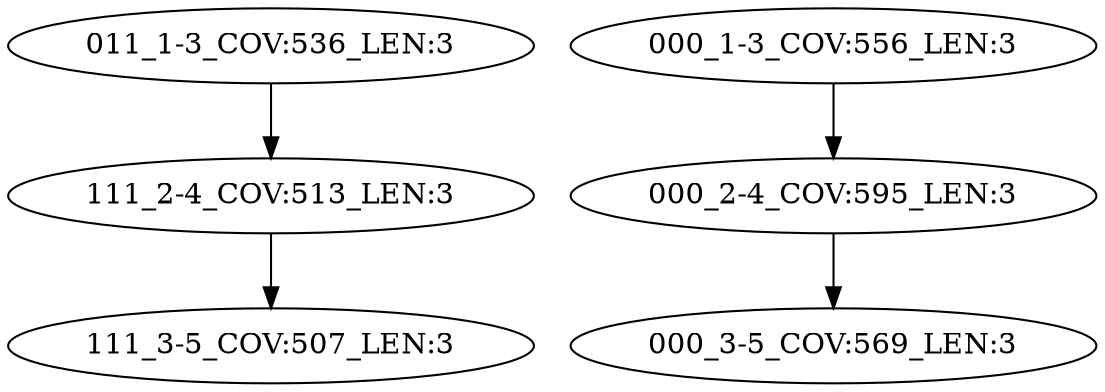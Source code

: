 digraph G {
    "011_1-3_COV:536_LEN:3" -> "111_2-4_COV:513_LEN:3";
    "000_2-4_COV:595_LEN:3" -> "000_3-5_COV:569_LEN:3";
    "000_1-3_COV:556_LEN:3" -> "000_2-4_COV:595_LEN:3";
    "111_2-4_COV:513_LEN:3" -> "111_3-5_COV:507_LEN:3";
}
